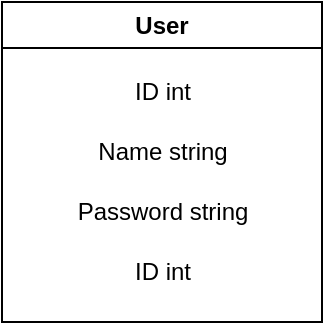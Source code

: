 <mxfile version="22.0.3" type="github">
  <diagram name="Страница — 1" id="pQFt7UBYZ4boE40u2RLS">
    <mxGraphModel dx="1192" dy="623" grid="1" gridSize="10" guides="1" tooltips="1" connect="1" arrows="1" fold="1" page="1" pageScale="1" pageWidth="827" pageHeight="1169" math="0" shadow="0">
      <root>
        <mxCell id="0" />
        <mxCell id="1" parent="0" />
        <mxCell id="mpJi-M8Czy9qEa-5jLMn-1" value="User" style="swimlane;whiteSpace=wrap;html=1;" vertex="1" parent="1">
          <mxGeometry x="160" y="80" width="160" height="160" as="geometry" />
        </mxCell>
        <mxCell id="mpJi-M8Czy9qEa-5jLMn-2" value="ID int" style="text;html=1;align=center;verticalAlign=middle;resizable=0;points=[];autosize=1;strokeColor=none;fillColor=none;" vertex="1" parent="mpJi-M8Czy9qEa-5jLMn-1">
          <mxGeometry x="50" y="30" width="60" height="30" as="geometry" />
        </mxCell>
        <mxCell id="mpJi-M8Czy9qEa-5jLMn-3" value="Name string" style="text;html=1;align=center;verticalAlign=middle;resizable=0;points=[];autosize=1;strokeColor=none;fillColor=none;" vertex="1" parent="mpJi-M8Czy9qEa-5jLMn-1">
          <mxGeometry x="35" y="60" width="90" height="30" as="geometry" />
        </mxCell>
        <mxCell id="mpJi-M8Czy9qEa-5jLMn-4" value="Password string" style="text;html=1;align=center;verticalAlign=middle;resizable=0;points=[];autosize=1;strokeColor=none;fillColor=none;" vertex="1" parent="mpJi-M8Czy9qEa-5jLMn-1">
          <mxGeometry x="20" y="90" width="120" height="30" as="geometry" />
        </mxCell>
        <mxCell id="mpJi-M8Czy9qEa-5jLMn-5" value="ID int" style="text;html=1;align=center;verticalAlign=middle;resizable=0;points=[];autosize=1;strokeColor=none;fillColor=none;" vertex="1" parent="mpJi-M8Czy9qEa-5jLMn-1">
          <mxGeometry x="50" y="120" width="60" height="30" as="geometry" />
        </mxCell>
      </root>
    </mxGraphModel>
  </diagram>
</mxfile>
